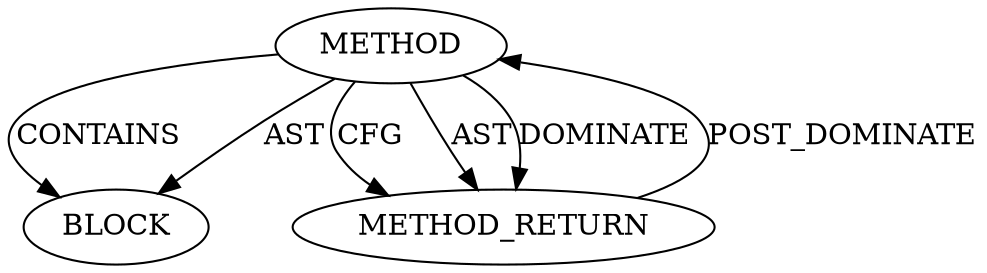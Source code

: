 digraph {
  12576 [label=METHOD AST_PARENT_TYPE="NAMESPACE_BLOCK" AST_PARENT_FULL_NAME="<global>" ORDER=0 CODE="<empty>" FULL_NAME="messenger_v2.c:30:30:FRAME_TAG_HELLO:0" LINE_NUMBER=30 IS_EXTERNAL=true LINE_NUMBER_END=30 FILENAME="messenger_v2.c" SIGNATURE="" NAME="FRAME_TAG_HELLO"]
  12577 [label=BLOCK ORDER=1 ARGUMENT_INDEX=1 CODE="<empty>" TYPE_FULL_NAME="ANY"]
  12578 [label=METHOD_RETURN ORDER=2 CODE="RET" TYPE_FULL_NAME="ANY" EVALUATION_STRATEGY="BY_VALUE"]
  12576 -> 12578 [label=CFG ]
  12576 -> 12577 [label=CONTAINS ]
  12576 -> 12577 [label=AST ]
  12576 -> 12578 [label=AST ]
  12576 -> 12578 [label=DOMINATE ]
  12578 -> 12576 [label=POST_DOMINATE ]
}
